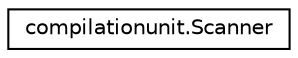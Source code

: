 digraph G
{
  edge [fontname="Helvetica",fontsize="10",labelfontname="Helvetica",labelfontsize="10"];
  node [fontname="Helvetica",fontsize="10",shape=record];
  rankdir=LR;
  Node1 [label="compilationunit.Scanner",height=0.2,width=0.4,color="black", fillcolor="white", style="filled",URL="$classcompilationunit_1_1_scanner.html"];
}
